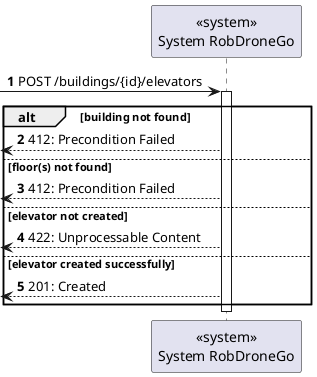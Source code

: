 @startuml
autonumber

participant "<<system>>\nSystem RobDroneGo" as sys

[-> sys : POST /buildings/{id}/elevators

activate sys
    alt building not found
        [<-- sys : 412: Precondition Failed
    else floor(s) not found
        [<-- sys : 412: Precondition Failed
    else elevator not created
        [<-- sys : 422: Unprocessable Content
    else elevator created successfully
        [<-- sys : 201: Created
    end
deactivate sys

@enduml
